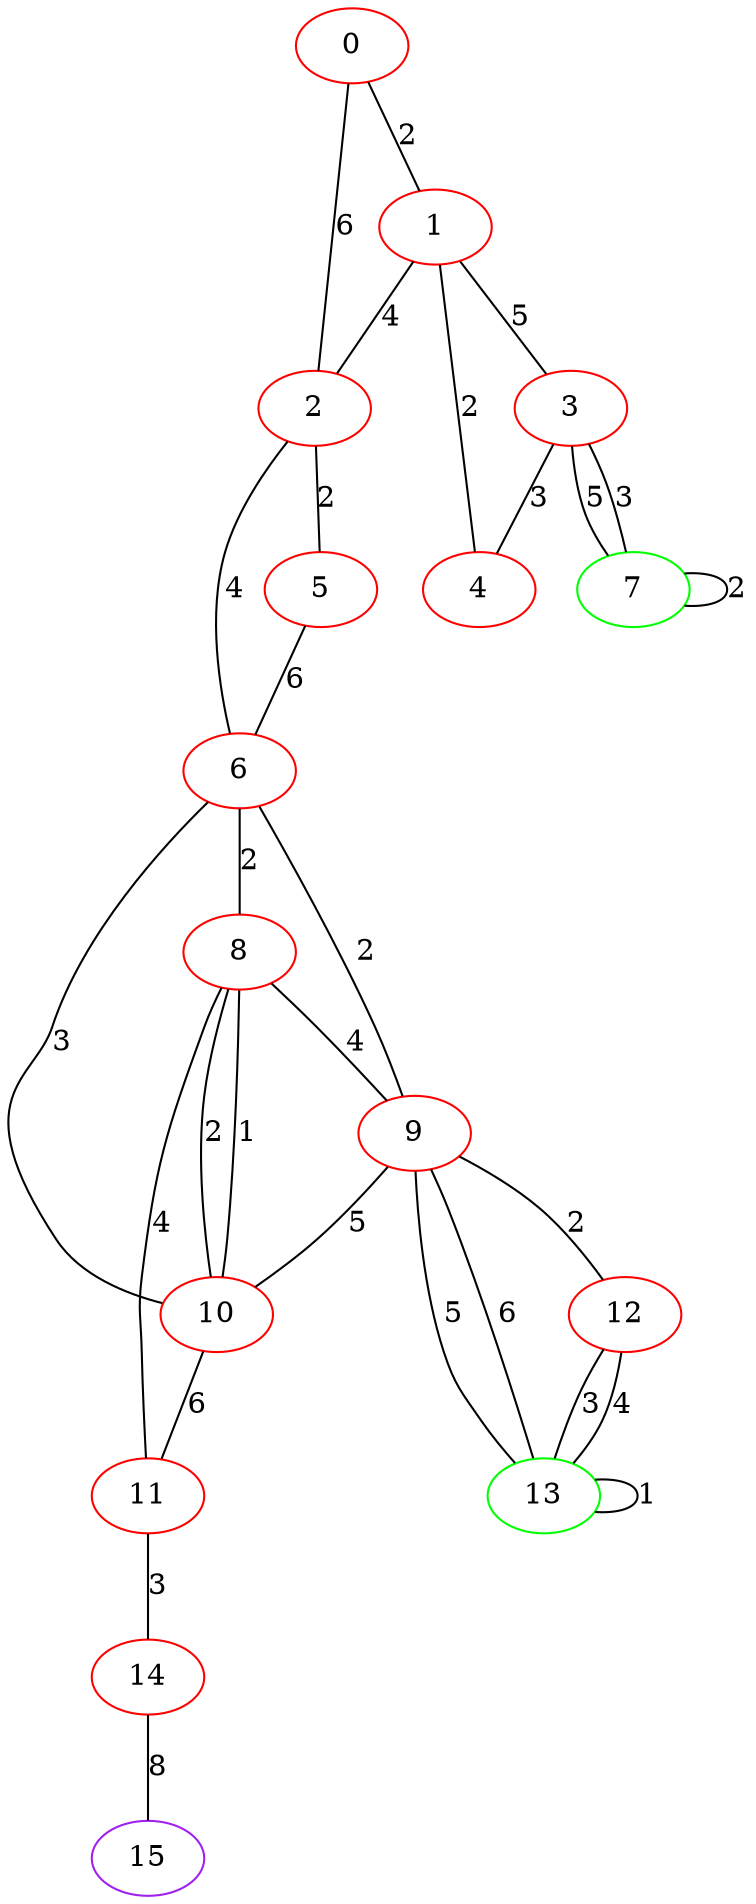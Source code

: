 graph "" {
0 [color=red, weight=1];
1 [color=red, weight=1];
2 [color=red, weight=1];
3 [color=red, weight=1];
4 [color=red, weight=1];
5 [color=red, weight=1];
6 [color=red, weight=1];
7 [color=green, weight=2];
8 [color=red, weight=1];
9 [color=red, weight=1];
10 [color=red, weight=1];
11 [color=red, weight=1];
12 [color=red, weight=1];
13 [color=green, weight=2];
14 [color=red, weight=1];
15 [color=purple, weight=4];
0 -- 1  [key=0, label=2];
0 -- 2  [key=0, label=6];
1 -- 2  [key=0, label=4];
1 -- 3  [key=0, label=5];
1 -- 4  [key=0, label=2];
2 -- 5  [key=0, label=2];
2 -- 6  [key=0, label=4];
3 -- 4  [key=0, label=3];
3 -- 7  [key=0, label=5];
3 -- 7  [key=1, label=3];
5 -- 6  [key=0, label=6];
6 -- 8  [key=0, label=2];
6 -- 9  [key=0, label=2];
6 -- 10  [key=0, label=3];
7 -- 7  [key=0, label=2];
8 -- 9  [key=0, label=4];
8 -- 10  [key=0, label=1];
8 -- 10  [key=1, label=2];
8 -- 11  [key=0, label=4];
9 -- 10  [key=0, label=5];
9 -- 12  [key=0, label=2];
9 -- 13  [key=0, label=5];
9 -- 13  [key=1, label=6];
10 -- 11  [key=0, label=6];
11 -- 14  [key=0, label=3];
12 -- 13  [key=0, label=3];
12 -- 13  [key=1, label=4];
13 -- 13  [key=0, label=1];
14 -- 15  [key=0, label=8];
}
